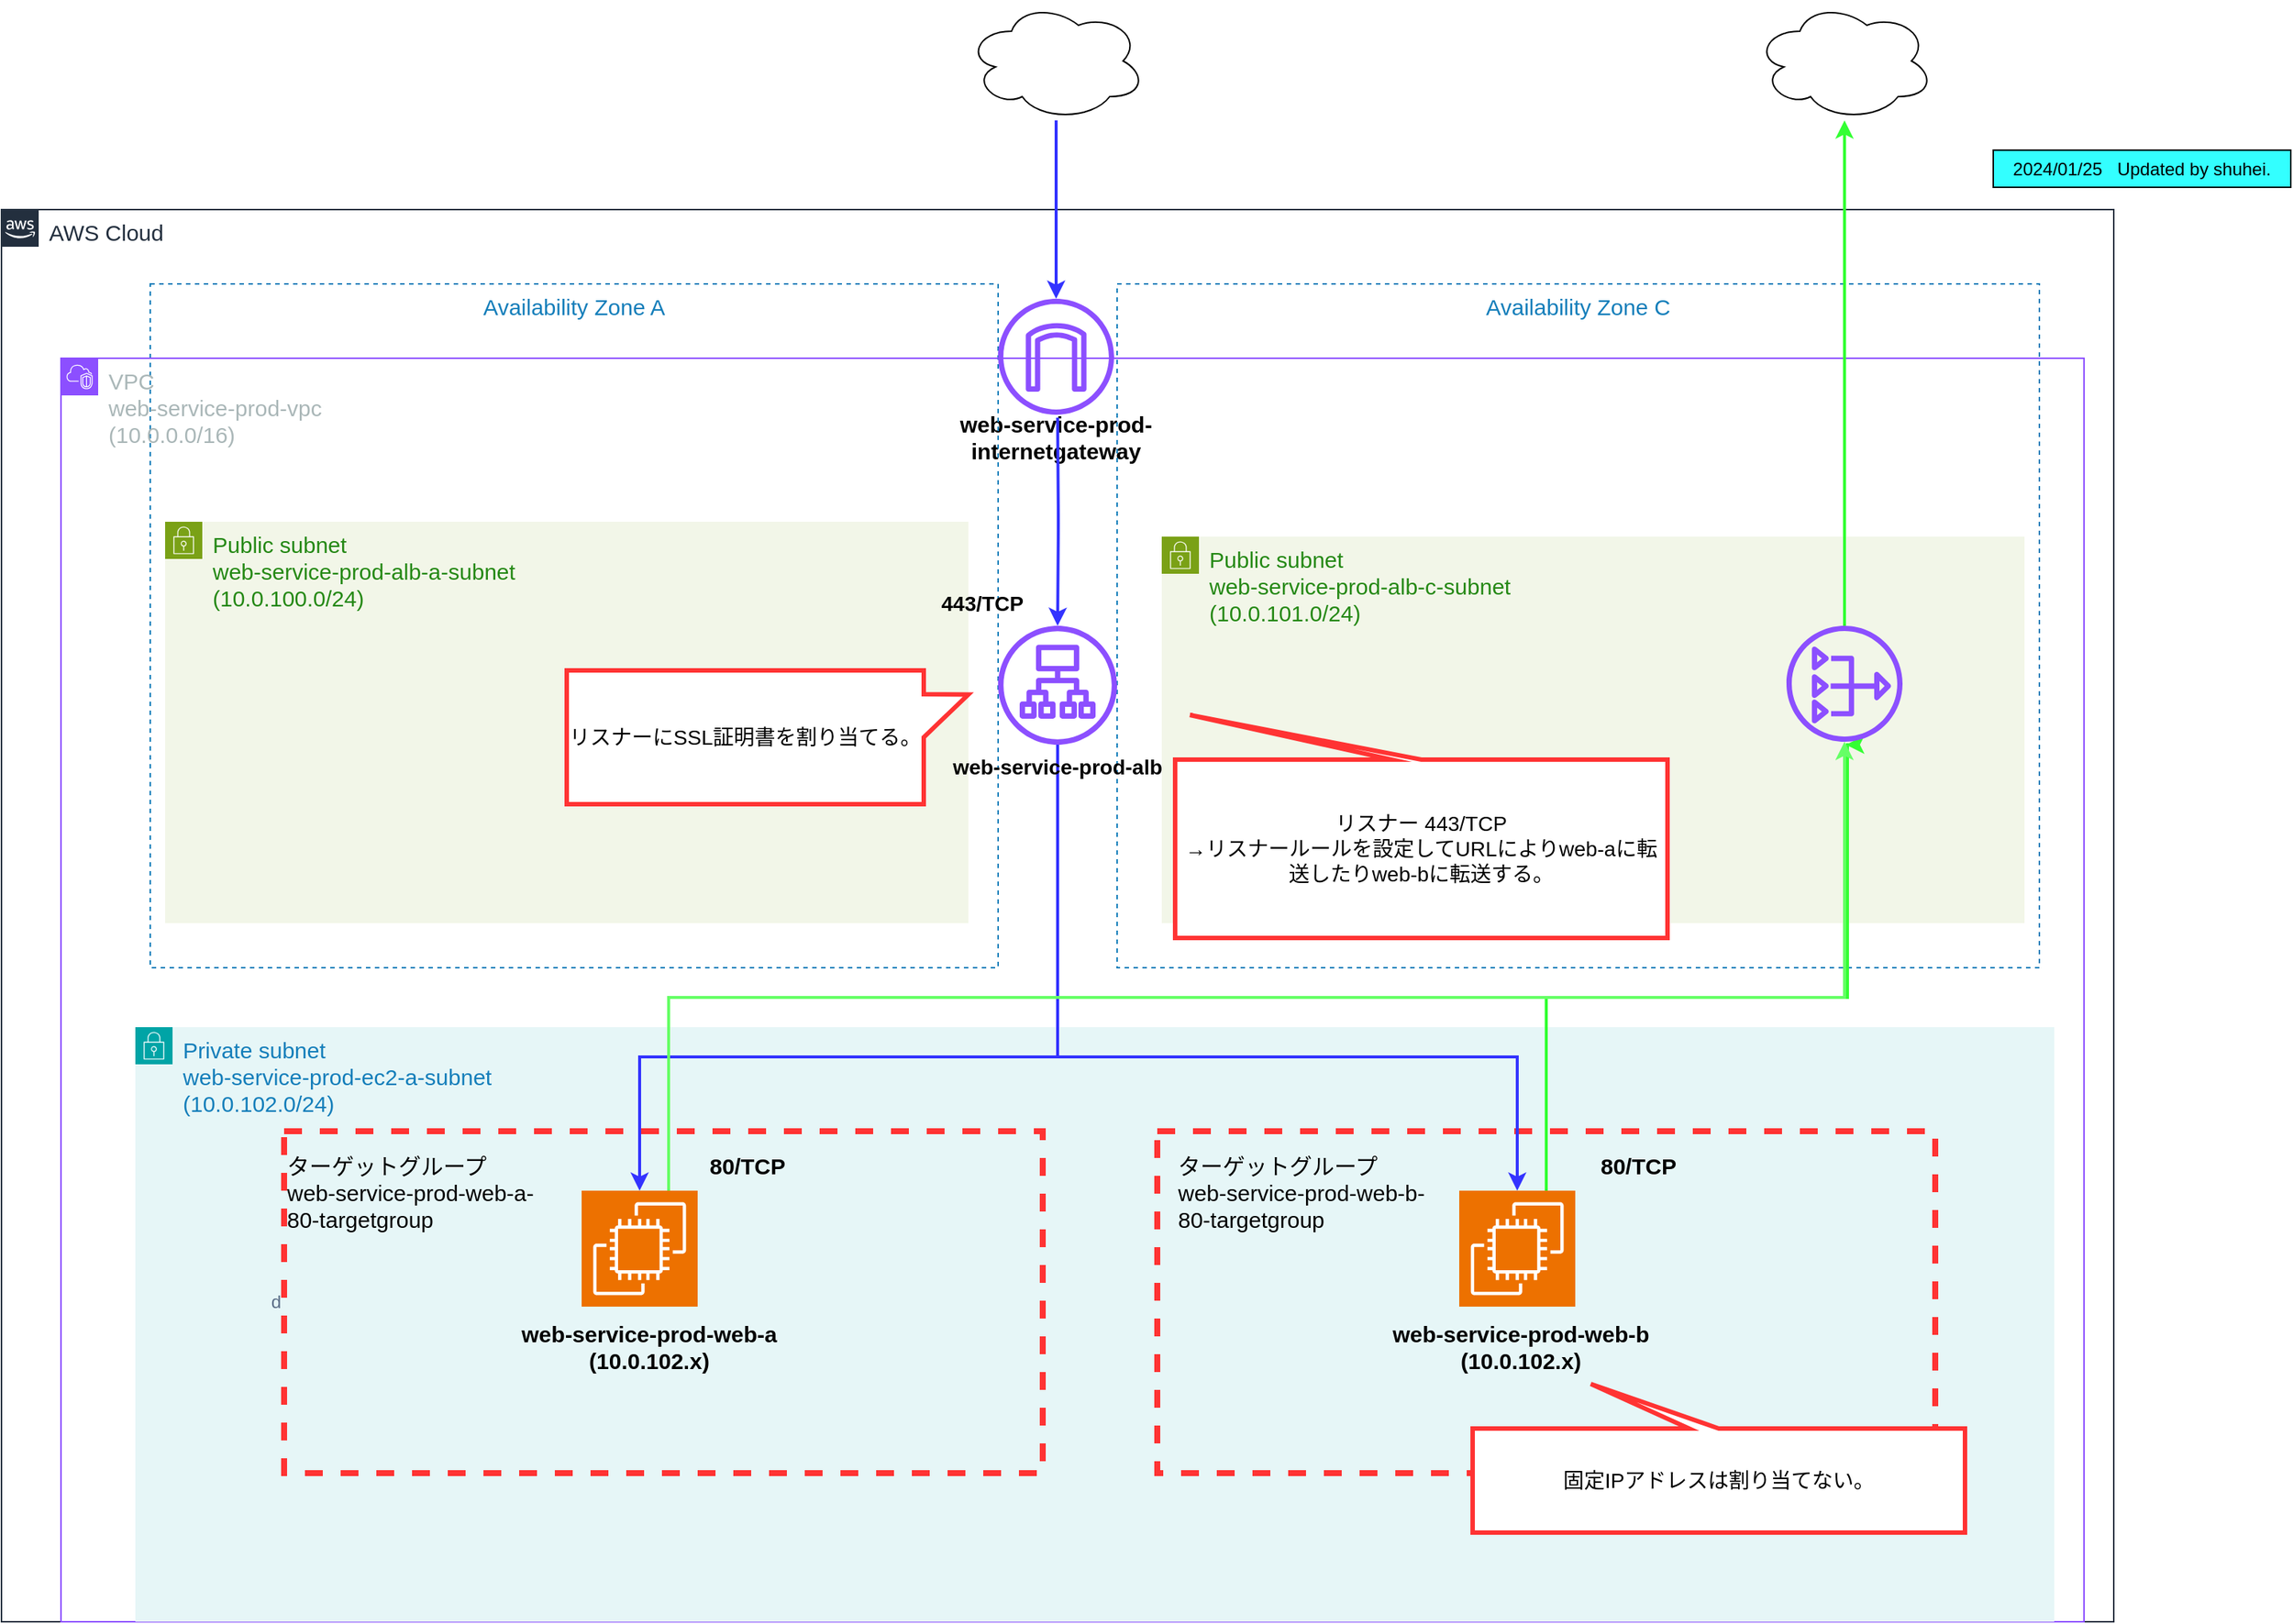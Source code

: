 <mxfile version="23.0.1" type="device">
  <diagram name="ページ1" id="pGYR23bRDNQKbLXvwWUq">
    <mxGraphModel dx="2074" dy="1106" grid="1" gridSize="10" guides="1" tooltips="1" connect="1" arrows="1" fold="1" page="1" pageScale="1" pageWidth="827" pageHeight="1169" math="0" shadow="0">
      <root>
        <mxCell id="0" />
        <mxCell id="1" parent="0" />
        <mxCell id="IkprI8HKpVjri-fACo05-2" value="&lt;font style=&quot;font-size: 15px;&quot;&gt;&lt;b&gt;web-service-prod-internetgateway&lt;/b&gt;&lt;/font&gt;" style="text;html=1;strokeColor=none;fillColor=none;align=center;verticalAlign=middle;whiteSpace=wrap;rounded=0;" vertex="1" parent="1">
          <mxGeometry x="660" y="288" width="200" height="30" as="geometry" />
        </mxCell>
        <mxCell id="uyEi14HVC9VFbsCsnYhN-1" value="" style="ellipse;shape=cloud;whiteSpace=wrap;html=1;" parent="1" vertex="1">
          <mxGeometry x="700" y="10" width="120" height="80" as="geometry" />
        </mxCell>
        <mxCell id="uyEi14HVC9VFbsCsnYhN-47" value="" style="ellipse;shape=cloud;whiteSpace=wrap;html=1;" parent="1" vertex="1">
          <mxGeometry x="1230" y="10" width="120" height="80" as="geometry" />
        </mxCell>
        <mxCell id="uyEi14HVC9VFbsCsnYhN-55" value="&lt;font style=&quot;font-size: 15px;&quot;&gt;AWS Cloud&lt;/font&gt;" style="points=[[0,0],[0.25,0],[0.5,0],[0.75,0],[1,0],[1,0.25],[1,0.5],[1,0.75],[1,1],[0.75,1],[0.5,1],[0.25,1],[0,1],[0,0.75],[0,0.5],[0,0.25]];outlineConnect=0;gradientColor=none;html=1;whiteSpace=wrap;fontSize=12;fontStyle=0;container=1;pointerEvents=0;collapsible=0;recursiveResize=0;shape=mxgraph.aws4.group;grIcon=mxgraph.aws4.group_aws_cloud_alt;strokeColor=#232F3E;fillColor=none;verticalAlign=top;align=left;spacingLeft=30;fontColor=#232F3E;dashed=0;strokeWidth=1;" parent="1" vertex="1">
          <mxGeometry x="51" y="150" width="1420" height="950" as="geometry" />
        </mxCell>
        <mxCell id="uyEi14HVC9VFbsCsnYhN-56" value="&lt;font style=&quot;font-size: 15px;&quot;&gt;Availability Zone A&lt;/font&gt;" style="fillColor=none;strokeColor=#147EBA;dashed=1;verticalAlign=top;fontStyle=0;fontColor=#147EBA;whiteSpace=wrap;html=1;" parent="uyEi14HVC9VFbsCsnYhN-55" vertex="1">
          <mxGeometry x="100" y="50" width="570" height="460" as="geometry" />
        </mxCell>
        <mxCell id="uyEi14HVC9VFbsCsnYhN-57" value="&lt;font style=&quot;font-size: 15px;&quot;&gt;Availability Zone C&lt;/font&gt;" style="fillColor=none;strokeColor=#147EBA;dashed=1;verticalAlign=top;fontStyle=0;fontColor=#147EBA;whiteSpace=wrap;html=1;" parent="uyEi14HVC9VFbsCsnYhN-55" vertex="1">
          <mxGeometry x="750" y="50" width="620" height="460" as="geometry" />
        </mxCell>
        <mxCell id="uyEi14HVC9VFbsCsnYhN-59" value="&lt;font style=&quot;font-size: 15px;&quot;&gt;Public subnet&lt;br&gt;web-service-prod-alb-a-subnet&lt;br&gt;(10.0.100.0/24)&lt;/font&gt;" style="points=[[0,0],[0.25,0],[0.5,0],[0.75,0],[1,0],[1,0.25],[1,0.5],[1,0.75],[1,1],[0.75,1],[0.5,1],[0.25,1],[0,1],[0,0.75],[0,0.5],[0,0.25]];outlineConnect=0;gradientColor=none;html=1;whiteSpace=wrap;fontSize=12;fontStyle=0;container=1;pointerEvents=0;collapsible=0;recursiveResize=0;shape=mxgraph.aws4.group;grIcon=mxgraph.aws4.group_security_group;grStroke=0;strokeColor=#7AA116;fillColor=#F2F6E8;verticalAlign=top;align=left;spacingLeft=30;fontColor=#248814;dashed=0;" parent="uyEi14HVC9VFbsCsnYhN-55" vertex="1">
          <mxGeometry x="110" y="210" width="540" height="270" as="geometry" />
        </mxCell>
        <mxCell id="uyEi14HVC9VFbsCsnYhN-58" value="&lt;font style=&quot;font-size: 15px;&quot;&gt;VPC&lt;br&gt;web-service-prod-vpc&lt;br&gt;(10.0.0.0/16)&lt;/font&gt;" style="points=[[0,0],[0.25,0],[0.5,0],[0.75,0],[1,0],[1,0.25],[1,0.5],[1,0.75],[1,1],[0.75,1],[0.5,1],[0.25,1],[0,1],[0,0.75],[0,0.5],[0,0.25]];outlineConnect=0;gradientColor=none;html=1;whiteSpace=wrap;fontSize=12;fontStyle=0;container=1;pointerEvents=0;collapsible=0;recursiveResize=0;shape=mxgraph.aws4.group;grIcon=mxgraph.aws4.group_vpc2;strokeColor=#8C4FFF;fillColor=none;verticalAlign=top;align=left;spacingLeft=30;fontColor=#AAB7B8;dashed=0;" parent="uyEi14HVC9VFbsCsnYhN-55" vertex="1">
          <mxGeometry x="40" y="100" width="1360" height="850" as="geometry" />
        </mxCell>
        <mxCell id="uyEi14HVC9VFbsCsnYhN-60" value="&lt;font style=&quot;font-size: 15px;&quot;&gt;Public subnet&lt;br&gt;web-service-prod-alb-c-subnet&lt;br&gt;(10.0.101.0/24)&lt;/font&gt;" style="points=[[0,0],[0.25,0],[0.5,0],[0.75,0],[1,0],[1,0.25],[1,0.5],[1,0.75],[1,1],[0.75,1],[0.5,1],[0.25,1],[0,1],[0,0.75],[0,0.5],[0,0.25]];outlineConnect=0;gradientColor=none;html=1;whiteSpace=wrap;fontSize=12;fontStyle=0;container=1;pointerEvents=0;collapsible=0;recursiveResize=0;shape=mxgraph.aws4.group;grIcon=mxgraph.aws4.group_security_group;grStroke=0;strokeColor=#7AA116;fillColor=#F2F6E8;verticalAlign=top;align=left;spacingLeft=30;fontColor=#248814;dashed=0;" parent="uyEi14HVC9VFbsCsnYhN-58" vertex="1">
          <mxGeometry x="740" y="120" width="580" height="260" as="geometry" />
        </mxCell>
        <mxCell id="uyEi14HVC9VFbsCsnYhN-62" value="" style="sketch=0;outlineConnect=0;fontColor=#232F3E;gradientColor=none;fillColor=#8C4FFF;strokeColor=none;dashed=0;verticalLabelPosition=bottom;verticalAlign=top;align=center;html=1;fontSize=12;fontStyle=0;aspect=fixed;pointerEvents=1;shape=mxgraph.aws4.application_load_balancer;" parent="uyEi14HVC9VFbsCsnYhN-58" vertex="1">
          <mxGeometry x="630" y="180" width="80" height="80" as="geometry" />
        </mxCell>
        <mxCell id="uyEi14HVC9VFbsCsnYhN-64" value="&lt;font style=&quot;font-size: 15px;&quot;&gt;Private subnet&lt;br&gt;web-service-prod-ec2-a-subnet&lt;br&gt;(10.0.102.0/24)&lt;/font&gt;" style="points=[[0,0],[0.25,0],[0.5,0],[0.75,0],[1,0],[1,0.25],[1,0.5],[1,0.75],[1,1],[0.75,1],[0.5,1],[0.25,1],[0,1],[0,0.75],[0,0.5],[0,0.25]];outlineConnect=0;gradientColor=none;html=1;whiteSpace=wrap;fontSize=12;fontStyle=0;container=1;pointerEvents=0;collapsible=0;recursiveResize=0;shape=mxgraph.aws4.group;grIcon=mxgraph.aws4.group_security_group;grStroke=0;strokeColor=#00A4A6;fillColor=#E6F6F7;verticalAlign=top;align=left;spacingLeft=30;fontColor=#147EBA;dashed=0;" parent="uyEi14HVC9VFbsCsnYhN-58" vertex="1">
          <mxGeometry x="50" y="450" width="1290" height="400" as="geometry" />
        </mxCell>
        <mxCell id="uyEi14HVC9VFbsCsnYhN-65" value="" style="sketch=0;points=[[0,0,0],[0.25,0,0],[0.5,0,0],[0.75,0,0],[1,0,0],[0,1,0],[0.25,1,0],[0.5,1,0],[0.75,1,0],[1,1,0],[0,0.25,0],[0,0.5,0],[0,0.75,0],[1,0.25,0],[1,0.5,0],[1,0.75,0]];outlineConnect=0;fontColor=#232F3E;fillColor=#ED7100;strokeColor=#ffffff;dashed=0;verticalLabelPosition=bottom;verticalAlign=top;align=center;html=1;fontSize=12;fontStyle=0;aspect=fixed;shape=mxgraph.aws4.resourceIcon;resIcon=mxgraph.aws4.ec2;" parent="uyEi14HVC9VFbsCsnYhN-64" vertex="1">
          <mxGeometry x="300" y="110" width="78" height="78" as="geometry" />
        </mxCell>
        <mxCell id="uyEi14HVC9VFbsCsnYhN-99" style="edgeStyle=orthogonalEdgeStyle;rounded=0;orthogonalLoop=1;jettySize=auto;html=1;exitX=0.75;exitY=0;exitDx=0;exitDy=0;exitPerimeter=0;strokeColor=#33FF33;strokeWidth=2;" parent="uyEi14HVC9VFbsCsnYhN-64" source="uyEi14HVC9VFbsCsnYhN-76" edge="1">
          <mxGeometry relative="1" as="geometry">
            <mxPoint x="1150" y="-190" as="targetPoint" />
            <Array as="points">
              <mxPoint x="949" y="-20" />
              <mxPoint x="1151" y="-20" />
            </Array>
          </mxGeometry>
        </mxCell>
        <mxCell id="uyEi14HVC9VFbsCsnYhN-76" value="" style="sketch=0;points=[[0,0,0],[0.25,0,0],[0.5,0,0],[0.75,0,0],[1,0,0],[0,1,0],[0.25,1,0],[0.5,1,0],[0.75,1,0],[1,1,0],[0,0.25,0],[0,0.5,0],[0,0.75,0],[1,0.25,0],[1,0.5,0],[1,0.75,0]];outlineConnect=0;fontColor=#232F3E;fillColor=#ED7100;strokeColor=#ffffff;dashed=0;verticalLabelPosition=bottom;verticalAlign=top;align=center;html=1;fontSize=12;fontStyle=0;aspect=fixed;shape=mxgraph.aws4.resourceIcon;resIcon=mxgraph.aws4.ec2;" parent="uyEi14HVC9VFbsCsnYhN-64" vertex="1">
          <mxGeometry x="890" y="110" width="78" height="78" as="geometry" />
        </mxCell>
        <mxCell id="uyEi14HVC9VFbsCsnYhN-102" value="d" style="fillColor=none;strokeColor=#FF3333;dashed=1;verticalAlign=middle;fontStyle=0;fontColor=#5A6C86;whiteSpace=wrap;html=1;strokeWidth=4;labelPosition=left;verticalLabelPosition=middle;align=right;" parent="uyEi14HVC9VFbsCsnYhN-64" vertex="1">
          <mxGeometry x="100" y="70" width="510" height="230" as="geometry" />
        </mxCell>
        <mxCell id="uyEi14HVC9VFbsCsnYhN-103" value="" style="fillColor=none;strokeColor=#FF3333;dashed=1;verticalAlign=top;fontStyle=0;fontColor=#5A6C86;whiteSpace=wrap;html=1;strokeWidth=4;" parent="uyEi14HVC9VFbsCsnYhN-64" vertex="1">
          <mxGeometry x="687" y="70" width="523" height="230" as="geometry" />
        </mxCell>
        <mxCell id="uyEi14HVC9VFbsCsnYhN-114" value="&lt;font style=&quot;font-size: 14px;&quot;&gt;固定IPアドレスは割り当てない。&lt;br&gt;&lt;/font&gt;" style="shape=callout;whiteSpace=wrap;html=1;perimeter=calloutPerimeter;direction=west;position2=0.76;strokeColor=#FF3333;strokeWidth=3;" parent="uyEi14HVC9VFbsCsnYhN-64" vertex="1">
          <mxGeometry x="899" y="240" width="331" height="100" as="geometry" />
        </mxCell>
        <mxCell id="uyEi14HVC9VFbsCsnYhN-115" value="&lt;font style=&quot;font-size: 15px;&quot;&gt;ターゲットグループ　　　　　　　　　　&lt;b&gt;80/TCP&lt;/b&gt;&lt;br&gt;web-service-prod-web-a-&lt;br&gt;80-targetgroup&lt;br&gt;&lt;/font&gt;" style="text;html=1;strokeColor=none;fillColor=none;align=left;verticalAlign=middle;whiteSpace=wrap;rounded=0;" parent="uyEi14HVC9VFbsCsnYhN-64" vertex="1">
          <mxGeometry x="100" y="96" width="491" height="30" as="geometry" />
        </mxCell>
        <mxCell id="uyEi14HVC9VFbsCsnYhN-117" value="&lt;font style=&quot;font-size: 15px;&quot;&gt;&lt;b&gt;web-service-prod-web-a&lt;br&gt;(10.0.102.x)&lt;/b&gt;&lt;/font&gt;" style="text;html=1;strokeColor=none;fillColor=none;align=center;verticalAlign=middle;whiteSpace=wrap;rounded=0;" parent="uyEi14HVC9VFbsCsnYhN-64" vertex="1">
          <mxGeometry x="100" y="200" width="491" height="30" as="geometry" />
        </mxCell>
        <mxCell id="uyEi14HVC9VFbsCsnYhN-118" value="&lt;font style=&quot;font-size: 15px;&quot;&gt;ターゲットグループ　　　　　　　　　　&lt;b&gt;80/TCP&lt;/b&gt;&lt;br&gt;web-service-prod-web-b-&lt;br&gt;80-targetgroup&lt;br&gt;&lt;/font&gt;" style="text;html=1;strokeColor=none;fillColor=none;align=left;verticalAlign=middle;whiteSpace=wrap;rounded=0;" parent="uyEi14HVC9VFbsCsnYhN-64" vertex="1">
          <mxGeometry x="699" y="96" width="491" height="30" as="geometry" />
        </mxCell>
        <mxCell id="uyEi14HVC9VFbsCsnYhN-119" value="&lt;font style=&quot;font-size: 15px;&quot;&gt;&lt;b&gt;web-service-prod-web-b&lt;br&gt;(10.0.102.x)&lt;/b&gt;&lt;/font&gt;" style="text;html=1;strokeColor=none;fillColor=none;align=center;verticalAlign=middle;whiteSpace=wrap;rounded=0;" parent="uyEi14HVC9VFbsCsnYhN-64" vertex="1">
          <mxGeometry x="686" y="200" width="491" height="30" as="geometry" />
        </mxCell>
        <mxCell id="uyEi14HVC9VFbsCsnYhN-96" style="edgeStyle=orthogonalEdgeStyle;rounded=0;orthogonalLoop=1;jettySize=auto;html=1;strokeColor=#3333FF;strokeWidth=2;" parent="uyEi14HVC9VFbsCsnYhN-58" source="uyEi14HVC9VFbsCsnYhN-62" target="uyEi14HVC9VFbsCsnYhN-65" edge="1">
          <mxGeometry relative="1" as="geometry">
            <Array as="points">
              <mxPoint x="670" y="470" />
              <mxPoint x="389" y="470" />
            </Array>
          </mxGeometry>
        </mxCell>
        <mxCell id="uyEi14HVC9VFbsCsnYhN-97" style="edgeStyle=elbowEdgeStyle;rounded=0;orthogonalLoop=1;jettySize=auto;html=1;strokeWidth=2;strokeColor=#3333FF;elbow=vertical;" parent="uyEi14HVC9VFbsCsnYhN-58" source="uyEi14HVC9VFbsCsnYhN-62" target="uyEi14HVC9VFbsCsnYhN-76" edge="1">
          <mxGeometry relative="1" as="geometry">
            <Array as="points">
              <mxPoint x="830" y="470" />
            </Array>
          </mxGeometry>
        </mxCell>
        <mxCell id="uyEi14HVC9VFbsCsnYhN-105" value="&lt;font style=&quot;font-size: 14px;&quot;&gt;443/TCP&lt;/font&gt;" style="text;html=1;strokeColor=none;fillColor=none;align=center;verticalAlign=middle;whiteSpace=wrap;rounded=0;fontStyle=1" parent="uyEi14HVC9VFbsCsnYhN-58" vertex="1">
          <mxGeometry x="580" y="150" width="79" height="30" as="geometry" />
        </mxCell>
        <mxCell id="uyEi14HVC9VFbsCsnYhN-107" value="&lt;span style=&quot;font-size: 14px;&quot;&gt;web-service-prod-alb&lt;br style=&quot;font-size: 14px;&quot;&gt;&lt;/span&gt;" style="text;html=1;strokeColor=none;fillColor=none;align=center;verticalAlign=middle;whiteSpace=wrap;rounded=0;fontStyle=1;fontSize=14;" parent="uyEi14HVC9VFbsCsnYhN-58" vertex="1">
          <mxGeometry x="530" y="260" width="280" height="30" as="geometry" />
        </mxCell>
        <mxCell id="uyEi14HVC9VFbsCsnYhN-109" value="&lt;font style=&quot;font-size: 14px;&quot;&gt;リスナーにSSL証明書を割り当てる。&lt;/font&gt;" style="shape=callout;whiteSpace=wrap;html=1;perimeter=calloutPerimeter;direction=north;position2=0.82;base=29;strokeColor=#FF3333;strokeWidth=3;" parent="uyEi14HVC9VFbsCsnYhN-55" vertex="1">
          <mxGeometry x="380" y="310" width="270" height="90" as="geometry" />
        </mxCell>
        <mxCell id="uyEi14HVC9VFbsCsnYhN-110" value="&lt;font style=&quot;font-size: 14px;&quot;&gt;リスナー 443/TCP&lt;br&gt;→リスナールールを設定してURLによりweb-aに転送したりweb-bに転送する。&lt;br&gt;&lt;/font&gt;" style="shape=callout;whiteSpace=wrap;html=1;perimeter=calloutPerimeter;direction=west;position2=0.97;strokeColor=#FF3333;strokeWidth=3;" parent="uyEi14HVC9VFbsCsnYhN-55" vertex="1">
          <mxGeometry x="789" y="340" width="331" height="150" as="geometry" />
        </mxCell>
        <mxCell id="uyEi14HVC9VFbsCsnYhN-61" value="" style="sketch=0;outlineConnect=0;fontColor=#232F3E;gradientColor=none;fillColor=#8C4FFF;strokeColor=none;dashed=0;verticalLabelPosition=bottom;verticalAlign=top;align=center;html=1;fontSize=12;fontStyle=0;aspect=fixed;pointerEvents=1;shape=mxgraph.aws4.nat_gateway;" parent="uyEi14HVC9VFbsCsnYhN-55" vertex="1">
          <mxGeometry x="1200" y="280" width="78" height="78" as="geometry" />
        </mxCell>
        <mxCell id="uyEi14HVC9VFbsCsnYhN-98" style="edgeStyle=orthogonalEdgeStyle;rounded=0;orthogonalLoop=1;jettySize=auto;html=1;exitX=0.75;exitY=0;exitDx=0;exitDy=0;exitPerimeter=0;strokeColor=#66FF66;strokeWidth=2;" parent="uyEi14HVC9VFbsCsnYhN-55" source="uyEi14HVC9VFbsCsnYhN-65" target="uyEi14HVC9VFbsCsnYhN-61" edge="1">
          <mxGeometry relative="1" as="geometry">
            <Array as="points">
              <mxPoint x="449" y="530" />
              <mxPoint x="1239" y="530" />
            </Array>
          </mxGeometry>
        </mxCell>
        <mxCell id="IkprI8HKpVjri-fACo05-1" value="" style="sketch=0;outlineConnect=0;fontColor=#232F3E;gradientColor=none;fillColor=#8C4FFF;strokeColor=none;dashed=0;verticalLabelPosition=bottom;verticalAlign=top;align=center;html=1;fontSize=12;fontStyle=0;aspect=fixed;pointerEvents=1;shape=mxgraph.aws4.internet_gateway;" vertex="1" parent="uyEi14HVC9VFbsCsnYhN-55">
          <mxGeometry x="670" y="60" width="78" height="78" as="geometry" />
        </mxCell>
        <mxCell id="uyEi14HVC9VFbsCsnYhN-80" style="edgeStyle=orthogonalEdgeStyle;rounded=1;orthogonalLoop=1;jettySize=auto;html=1;strokeColor=#3333FF;curved=0;strokeWidth=2;" parent="uyEi14HVC9VFbsCsnYhN-55" target="uyEi14HVC9VFbsCsnYhN-62" edge="1">
          <mxGeometry relative="1" as="geometry">
            <mxPoint x="710" y="140" as="sourcePoint" />
            <Array as="points" />
          </mxGeometry>
        </mxCell>
        <mxCell id="uyEi14HVC9VFbsCsnYhN-113" style="edgeStyle=orthogonalEdgeStyle;rounded=0;orthogonalLoop=1;jettySize=auto;html=1;entryX=0.5;entryY=1;entryDx=0;entryDy=0;entryPerimeter=0;strokeColor=#33FF33;strokeWidth=2;" parent="1" source="uyEi14HVC9VFbsCsnYhN-61" target="uyEi14HVC9VFbsCsnYhN-47" edge="1">
          <mxGeometry relative="1" as="geometry" />
        </mxCell>
        <mxCell id="B_A87HpZ7wpacxn6n8_z-1" value="2024/01/25&amp;nbsp; &amp;nbsp;Updated by shuhei." style="text;html=1;align=center;verticalAlign=middle;whiteSpace=wrap;rounded=0;strokeColor=default;strokeWidth=1;fillColor=#33FFFF;" parent="1" vertex="1">
          <mxGeometry x="1390" y="110" width="200" height="25" as="geometry" />
        </mxCell>
        <mxCell id="IkprI8HKpVjri-fACo05-3" value="" style="edgeStyle=orthogonalEdgeStyle;rounded=1;orthogonalLoop=1;jettySize=auto;html=1;strokeColor=#3333FF;curved=0;strokeWidth=2;" edge="1" parent="1">
          <mxGeometry relative="1" as="geometry">
            <mxPoint x="760" y="90" as="sourcePoint" />
            <mxPoint x="760" y="210" as="targetPoint" />
          </mxGeometry>
        </mxCell>
      </root>
    </mxGraphModel>
  </diagram>
</mxfile>
